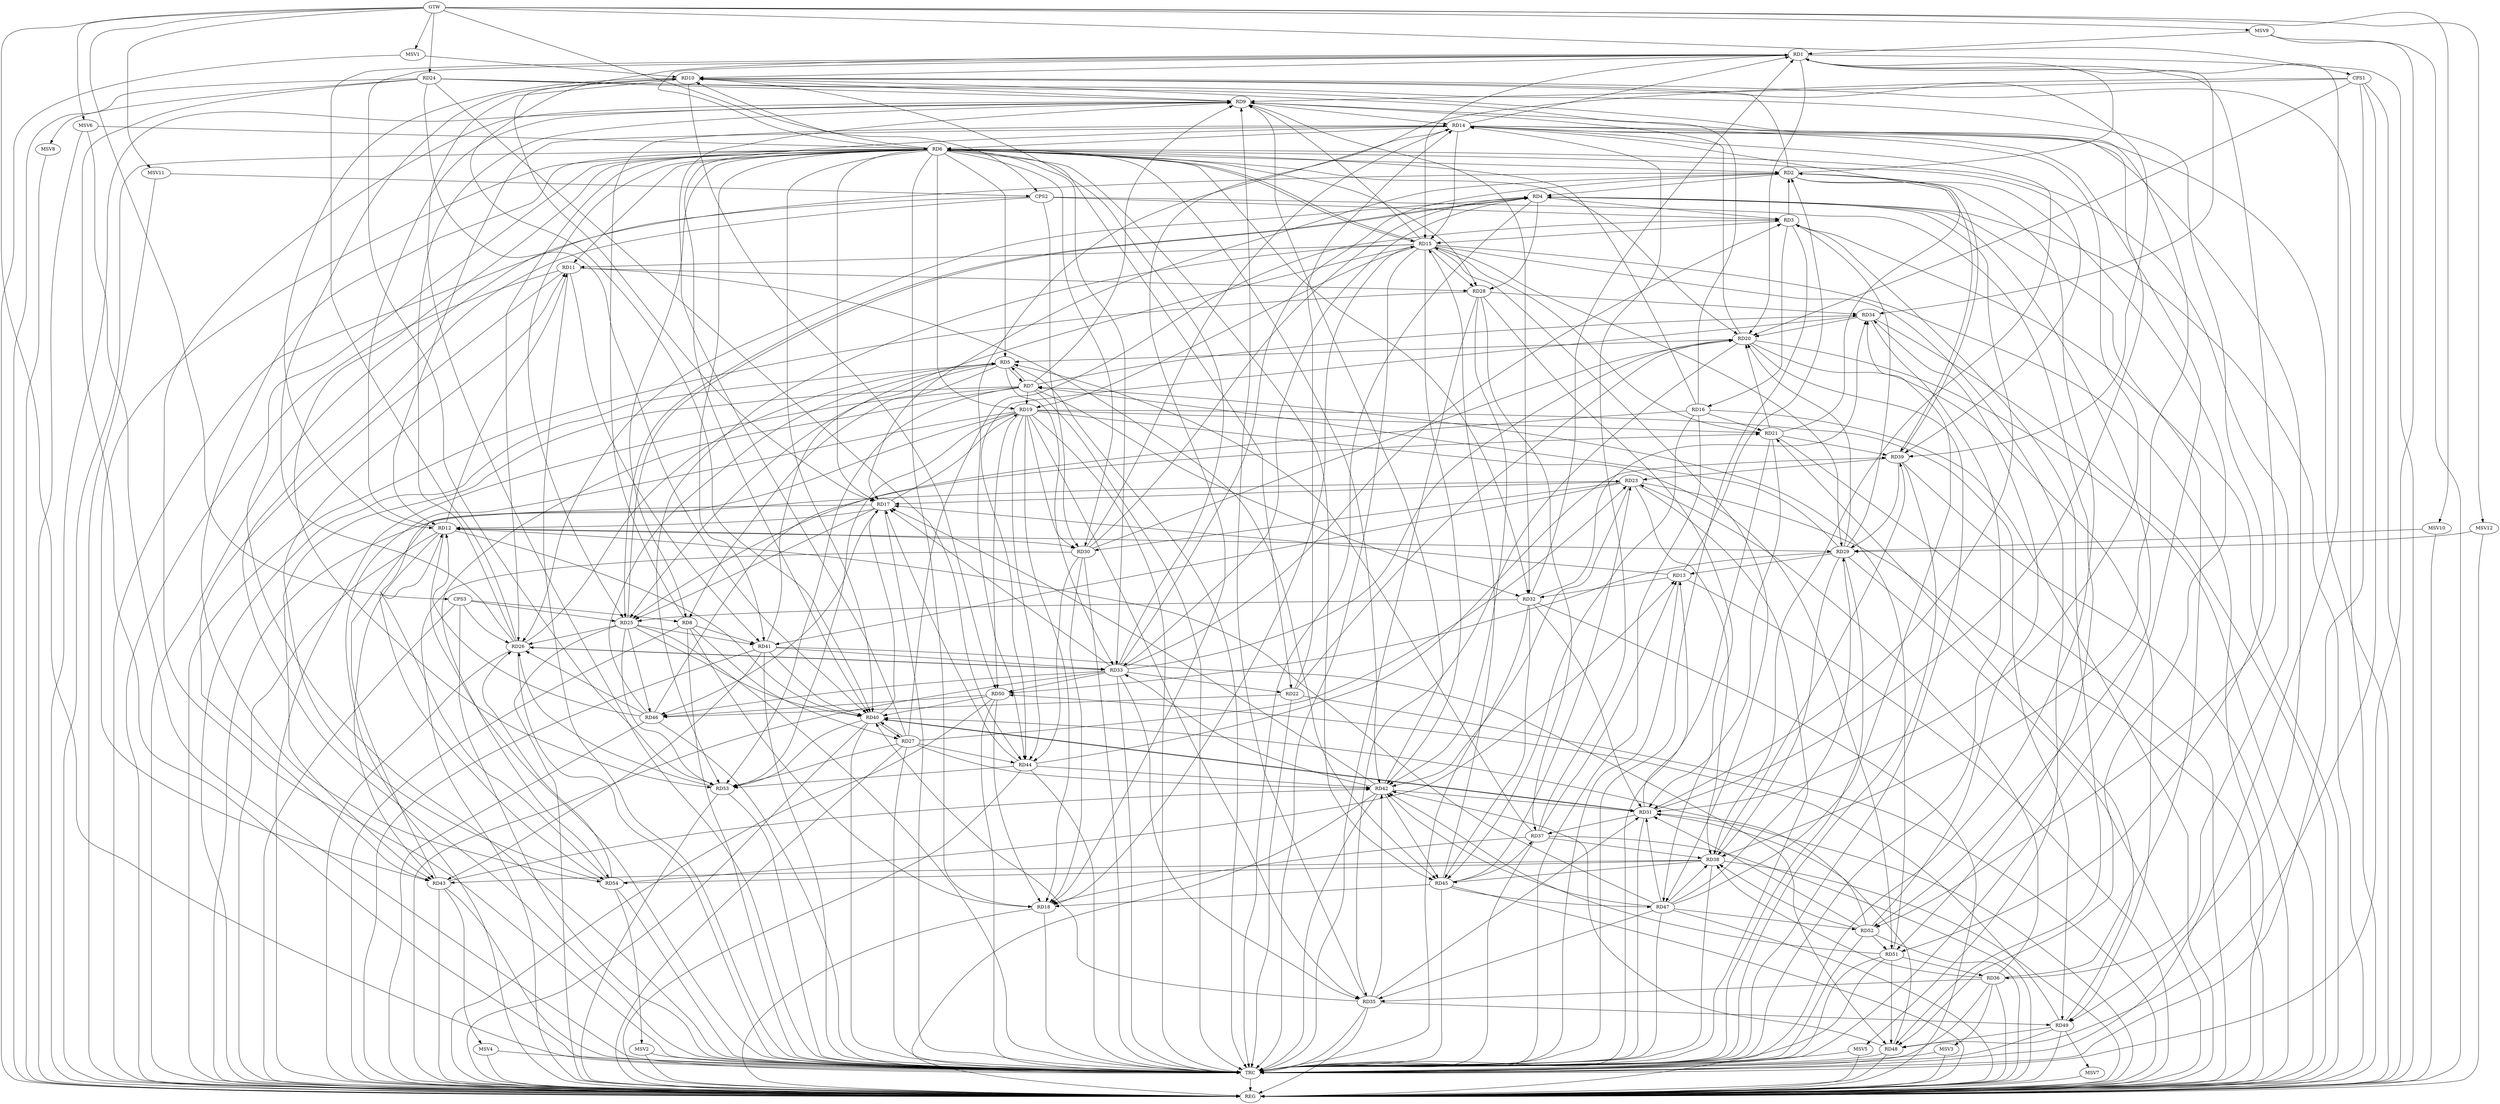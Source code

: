 strict digraph G {
  RD1 [ label="RD1" ];
  RD2 [ label="RD2" ];
  RD3 [ label="RD3" ];
  RD4 [ label="RD4" ];
  RD5 [ label="RD5" ];
  RD6 [ label="RD6" ];
  RD7 [ label="RD7" ];
  RD8 [ label="RD8" ];
  RD9 [ label="RD9" ];
  RD10 [ label="RD10" ];
  RD11 [ label="RD11" ];
  RD12 [ label="RD12" ];
  RD13 [ label="RD13" ];
  RD14 [ label="RD14" ];
  RD15 [ label="RD15" ];
  RD16 [ label="RD16" ];
  RD17 [ label="RD17" ];
  RD18 [ label="RD18" ];
  RD19 [ label="RD19" ];
  RD20 [ label="RD20" ];
  RD21 [ label="RD21" ];
  RD22 [ label="RD22" ];
  RD23 [ label="RD23" ];
  RD24 [ label="RD24" ];
  RD25 [ label="RD25" ];
  RD26 [ label="RD26" ];
  RD27 [ label="RD27" ];
  RD28 [ label="RD28" ];
  RD29 [ label="RD29" ];
  RD30 [ label="RD30" ];
  RD31 [ label="RD31" ];
  RD32 [ label="RD32" ];
  RD33 [ label="RD33" ];
  RD34 [ label="RD34" ];
  RD35 [ label="RD35" ];
  RD36 [ label="RD36" ];
  RD37 [ label="RD37" ];
  RD38 [ label="RD38" ];
  RD39 [ label="RD39" ];
  RD40 [ label="RD40" ];
  RD41 [ label="RD41" ];
  RD42 [ label="RD42" ];
  RD43 [ label="RD43" ];
  RD44 [ label="RD44" ];
  RD45 [ label="RD45" ];
  RD46 [ label="RD46" ];
  RD47 [ label="RD47" ];
  RD48 [ label="RD48" ];
  RD49 [ label="RD49" ];
  RD50 [ label="RD50" ];
  RD51 [ label="RD51" ];
  RD52 [ label="RD52" ];
  RD53 [ label="RD53" ];
  RD54 [ label="RD54" ];
  CPS1 [ label="CPS1" ];
  CPS2 [ label="CPS2" ];
  CPS3 [ label="CPS3" ];
  GTW [ label="GTW" ];
  REG [ label="REG" ];
  TRC [ label="TRC" ];
  MSV1 [ label="MSV1" ];
  MSV2 [ label="MSV2" ];
  MSV3 [ label="MSV3" ];
  MSV4 [ label="MSV4" ];
  MSV5 [ label="MSV5" ];
  MSV6 [ label="MSV6" ];
  MSV7 [ label="MSV7" ];
  MSV8 [ label="MSV8" ];
  MSV9 [ label="MSV9" ];
  MSV10 [ label="MSV10" ];
  MSV11 [ label="MSV11" ];
  MSV12 [ label="MSV12" ];
  RD2 -> RD1;
  RD1 -> RD10;
  RD14 -> RD1;
  RD1 -> RD15;
  RD1 -> RD20;
  RD26 -> RD1;
  RD32 -> RD1;
  RD1 -> RD34;
  RD1 -> RD40;
  RD1 -> RD52;
  RD1 -> RD53;
  RD3 -> RD2;
  RD2 -> RD4;
  RD2 -> RD10;
  RD13 -> RD2;
  RD2 -> RD17;
  RD33 -> RD2;
  RD2 -> RD39;
  RD39 -> RD2;
  RD2 -> RD48;
  RD4 -> RD3;
  RD3 -> RD15;
  RD3 -> RD16;
  RD27 -> RD3;
  RD29 -> RD3;
  RD33 -> RD3;
  RD3 -> RD48;
  RD4 -> RD25;
  RD25 -> RD4;
  RD4 -> RD26;
  RD4 -> RD28;
  RD30 -> RD4;
  RD4 -> RD31;
  RD4 -> RD33;
  RD36 -> RD4;
  RD4 -> RD52;
  RD5 -> RD7;
  RD7 -> RD5;
  RD5 -> RD8;
  RD20 -> RD5;
  RD5 -> RD25;
  RD26 -> RD5;
  RD5 -> RD33;
  RD37 -> RD5;
  RD46 -> RD5;
  RD6 -> RD10;
  RD6 -> RD11;
  RD14 -> RD6;
  RD15 -> RD6;
  RD16 -> RD6;
  RD6 -> RD18;
  RD6 -> RD26;
  RD6 -> RD36;
  RD6 -> RD39;
  RD6 -> RD40;
  RD6 -> RD41;
  RD6 -> RD42;
  RD6 -> RD53;
  RD7 -> RD9;
  RD7 -> RD19;
  RD29 -> RD7;
  RD7 -> RD32;
  RD7 -> RD34;
  RD7 -> RD43;
  RD51 -> RD7;
  RD7 -> RD53;
  RD7 -> RD54;
  RD8 -> RD14;
  RD8 -> RD18;
  RD8 -> RD27;
  RD8 -> RD41;
  RD10 -> RD9;
  RD12 -> RD9;
  RD9 -> RD14;
  RD15 -> RD9;
  RD20 -> RD9;
  RD24 -> RD9;
  RD26 -> RD9;
  RD27 -> RD9;
  RD31 -> RD9;
  RD9 -> RD32;
  RD35 -> RD9;
  RD42 -> RD9;
  RD10 -> RD12;
  RD16 -> RD10;
  RD10 -> RD17;
  RD26 -> RD10;
  RD33 -> RD10;
  RD10 -> RD39;
  RD10 -> RD50;
  RD12 -> RD11;
  RD15 -> RD11;
  RD11 -> RD28;
  RD11 -> RD41;
  RD11 -> RD43;
  RD11 -> RD45;
  RD54 -> RD11;
  RD14 -> RD12;
  RD17 -> RD12;
  RD12 -> RD29;
  RD12 -> RD30;
  RD12 -> RD40;
  RD12 -> RD43;
  RD46 -> RD12;
  RD47 -> RD12;
  RD54 -> RD12;
  RD13 -> RD17;
  RD29 -> RD13;
  RD31 -> RD13;
  RD13 -> RD32;
  RD37 -> RD13;
  RD54 -> RD13;
  RD14 -> RD15;
  RD21 -> RD14;
  RD22 -> RD14;
  RD30 -> RD14;
  RD14 -> RD31;
  RD37 -> RD14;
  RD14 -> RD38;
  RD14 -> RD40;
  RD14 -> RD44;
  RD14 -> RD49;
  RD15 -> RD18;
  RD15 -> RD19;
  RD21 -> RD15;
  RD15 -> RD28;
  RD15 -> RD29;
  RD41 -> RD15;
  RD15 -> RD42;
  RD45 -> RD15;
  RD15 -> RD47;
  RD15 -> RD53;
  RD16 -> RD21;
  RD16 -> RD25;
  RD16 -> RD45;
  RD17 -> RD19;
  RD23 -> RD17;
  RD17 -> RD25;
  RD33 -> RD17;
  RD40 -> RD17;
  RD42 -> RD17;
  RD44 -> RD17;
  RD17 -> RD46;
  RD19 -> RD18;
  RD30 -> RD18;
  RD37 -> RD18;
  RD45 -> RD18;
  RD50 -> RD18;
  RD19 -> RD21;
  RD19 -> RD30;
  RD19 -> RD35;
  RD19 -> RD44;
  RD19 -> RD49;
  RD19 -> RD50;
  RD19 -> RD51;
  RD19 -> RD53;
  RD19 -> RD54;
  RD21 -> RD20;
  RD22 -> RD20;
  RD29 -> RD20;
  RD30 -> RD20;
  RD33 -> RD20;
  RD34 -> RD20;
  RD20 -> RD35;
  RD20 -> RD49;
  RD21 -> RD31;
  RD21 -> RD39;
  RD46 -> RD21;
  RD49 -> RD21;
  RD33 -> RD22;
  RD22 -> RD46;
  RD27 -> RD23;
  RD23 -> RD30;
  RD36 -> RD23;
  RD23 -> RD38;
  RD39 -> RD23;
  RD23 -> RD41;
  RD23 -> RD42;
  RD43 -> RD23;
  RD45 -> RD23;
  RD24 -> RD38;
  RD24 -> RD40;
  RD24 -> RD44;
  RD24 -> RD51;
  RD25 -> RD26;
  RD32 -> RD25;
  RD25 -> RD40;
  RD25 -> RD41;
  RD25 -> RD46;
  RD25 -> RD53;
  RD26 -> RD33;
  RD33 -> RD26;
  RD46 -> RD26;
  RD53 -> RD26;
  RD54 -> RD26;
  RD27 -> RD40;
  RD40 -> RD27;
  RD27 -> RD42;
  RD27 -> RD44;
  RD27 -> RD53;
  RD28 -> RD34;
  RD28 -> RD37;
  RD28 -> RD42;
  RD28 -> RD47;
  RD29 -> RD38;
  RD39 -> RD29;
  RD47 -> RD29;
  RD29 -> RD50;
  RD30 -> RD44;
  RD32 -> RD31;
  RD35 -> RD31;
  RD31 -> RD37;
  RD31 -> RD40;
  RD40 -> RD31;
  RD42 -> RD31;
  RD47 -> RD31;
  RD48 -> RD31;
  RD52 -> RD31;
  RD32 -> RD34;
  RD32 -> RD45;
  RD33 -> RD35;
  RD41 -> RD33;
  RD42 -> RD33;
  RD33 -> RD46;
  RD33 -> RD50;
  RD34 -> RD44;
  RD47 -> RD34;
  RD52 -> RD34;
  RD36 -> RD35;
  RD35 -> RD40;
  RD35 -> RD42;
  RD47 -> RD35;
  RD35 -> RD49;
  RD36 -> RD38;
  RD51 -> RD36;
  RD37 -> RD38;
  RD45 -> RD37;
  RD38 -> RD39;
  RD38 -> RD43;
  RD38 -> RD45;
  RD47 -> RD38;
  RD52 -> RD38;
  RD38 -> RD54;
  RD44 -> RD39;
  RD41 -> RD40;
  RD50 -> RD40;
  RD52 -> RD40;
  RD40 -> RD53;
  RD41 -> RD43;
  RD41 -> RD48;
  RD43 -> RD42;
  RD44 -> RD42;
  RD42 -> RD45;
  RD47 -> RD42;
  RD48 -> RD42;
  RD51 -> RD42;
  RD44 -> RD53;
  RD45 -> RD47;
  RD50 -> RD46;
  RD47 -> RD52;
  RD49 -> RD48;
  RD51 -> RD48;
  RD49 -> RD50;
  RD52 -> RD51;
  CPS1 -> RD18;
  CPS1 -> RD20;
  CPS1 -> RD48;
  CPS1 -> RD9;
  CPS2 -> RD30;
  CPS2 -> RD51;
  CPS2 -> RD3;
  CPS3 -> RD25;
  CPS3 -> RD26;
  CPS3 -> RD8;
  GTW -> RD24;
  GTW -> CPS1;
  GTW -> CPS2;
  GTW -> CPS3;
  RD1 -> REG;
  RD2 -> REG;
  RD3 -> REG;
  RD4 -> REG;
  RD5 -> REG;
  RD6 -> REG;
  RD7 -> REG;
  RD8 -> REG;
  RD9 -> REG;
  RD10 -> REG;
  RD11 -> REG;
  RD12 -> REG;
  RD13 -> REG;
  RD14 -> REG;
  RD15 -> REG;
  RD16 -> REG;
  RD17 -> REG;
  RD18 -> REG;
  RD19 -> REG;
  RD20 -> REG;
  RD21 -> REG;
  RD22 -> REG;
  RD23 -> REG;
  RD24 -> REG;
  RD25 -> REG;
  RD26 -> REG;
  RD27 -> REG;
  RD28 -> REG;
  RD29 -> REG;
  RD30 -> REG;
  RD31 -> REG;
  RD32 -> REG;
  RD33 -> REG;
  RD34 -> REG;
  RD35 -> REG;
  RD36 -> REG;
  RD37 -> REG;
  RD38 -> REG;
  RD39 -> REG;
  RD40 -> REG;
  RD41 -> REG;
  RD42 -> REG;
  RD43 -> REG;
  RD44 -> REG;
  RD45 -> REG;
  RD46 -> REG;
  RD47 -> REG;
  RD48 -> REG;
  RD49 -> REG;
  RD50 -> REG;
  RD51 -> REG;
  RD52 -> REG;
  RD53 -> REG;
  CPS1 -> REG;
  CPS2 -> REG;
  CPS3 -> REG;
  RD1 -> TRC;
  RD2 -> TRC;
  RD3 -> TRC;
  RD4 -> TRC;
  RD5 -> TRC;
  RD6 -> TRC;
  RD7 -> TRC;
  RD8 -> TRC;
  RD9 -> TRC;
  RD10 -> TRC;
  RD11 -> TRC;
  RD12 -> TRC;
  RD13 -> TRC;
  RD14 -> TRC;
  RD15 -> TRC;
  RD16 -> TRC;
  RD17 -> TRC;
  RD18 -> TRC;
  RD19 -> TRC;
  RD20 -> TRC;
  RD21 -> TRC;
  RD22 -> TRC;
  RD23 -> TRC;
  RD24 -> TRC;
  RD25 -> TRC;
  RD26 -> TRC;
  RD27 -> TRC;
  RD28 -> TRC;
  RD29 -> TRC;
  RD30 -> TRC;
  RD31 -> TRC;
  RD32 -> TRC;
  RD33 -> TRC;
  RD34 -> TRC;
  RD35 -> TRC;
  RD36 -> TRC;
  RD37 -> TRC;
  RD38 -> TRC;
  RD39 -> TRC;
  RD40 -> TRC;
  RD41 -> TRC;
  RD42 -> TRC;
  RD43 -> TRC;
  RD44 -> TRC;
  RD45 -> TRC;
  RD46 -> TRC;
  RD47 -> TRC;
  RD48 -> TRC;
  RD49 -> TRC;
  RD50 -> TRC;
  RD51 -> TRC;
  RD52 -> TRC;
  RD53 -> TRC;
  RD54 -> TRC;
  CPS1 -> TRC;
  CPS2 -> TRC;
  CPS3 -> TRC;
  GTW -> TRC;
  TRC -> REG;
  RD6 -> RD30;
  RD6 -> RD32;
  RD6 -> RD33;
  RD6 -> RD20;
  RD6 -> RD22;
  RD6 -> RD19;
  RD6 -> RD45;
  RD6 -> RD15;
  RD6 -> RD43;
  RD6 -> RD5;
  RD6 -> RD28;
  RD6 -> RD17;
  RD6 -> RD2;
  RD6 -> RD25;
  RD6 -> RD8;
  RD6 -> RD54;
  RD6 -> RD1;
  MSV1 -> RD10;
  GTW -> MSV1;
  MSV1 -> REG;
  RD54 -> MSV2;
  MSV2 -> REG;
  MSV2 -> TRC;
  RD36 -> MSV3;
  MSV3 -> REG;
  MSV3 -> TRC;
  RD43 -> MSV4;
  MSV4 -> REG;
  MSV4 -> TRC;
  RD15 -> MSV5;
  MSV5 -> REG;
  MSV5 -> TRC;
  MSV6 -> RD6;
  GTW -> MSV6;
  MSV6 -> REG;
  MSV6 -> TRC;
  RD49 -> MSV7;
  MSV7 -> REG;
  RD24 -> MSV8;
  MSV8 -> REG;
  MSV9 -> RD1;
  GTW -> MSV9;
  MSV9 -> REG;
  MSV9 -> TRC;
  MSV10 -> RD29;
  GTW -> MSV10;
  MSV10 -> REG;
  MSV11 -> CPS2;
  GTW -> MSV11;
  MSV11 -> REG;
  MSV12 -> RD29;
  GTW -> MSV12;
  MSV12 -> REG;
}
